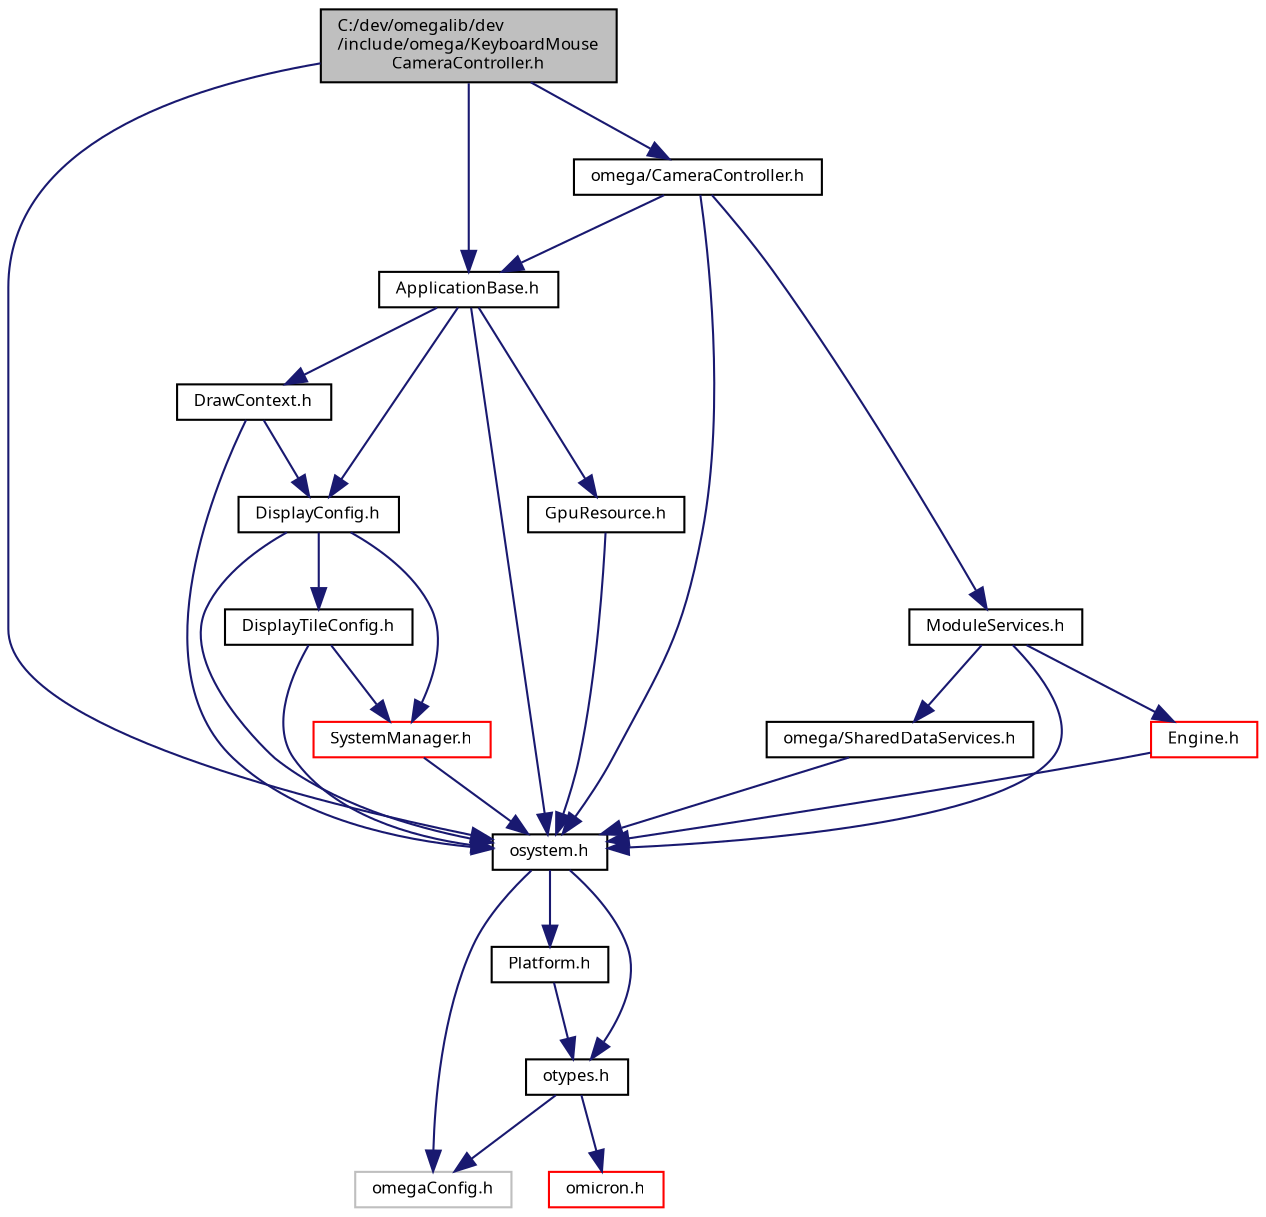 digraph "C:/dev/omegalib/dev/include/omega/KeyboardMouseCameraController.h"
{
  bgcolor="transparent";
  edge [fontname="FreeSans.ttf",fontsize="8",labelfontname="FreeSans.ttf",labelfontsize="8"];
  node [fontname="FreeSans.ttf",fontsize="8",shape=record];
  Node1 [label="C:/dev/omegalib/dev\l/include/omega/KeyboardMouse\lCameraController.h",height=0.2,width=0.4,color="black", fillcolor="grey75", style="filled", fontcolor="black"];
  Node1 -> Node2 [color="midnightblue",fontsize="8",style="solid",fontname="FreeSans.ttf"];
  Node2 [label="osystem.h",height=0.2,width=0.4,color="black",URL="$include_2omega_2osystem_8h.html"];
  Node2 -> Node3 [color="midnightblue",fontsize="8",style="solid",fontname="FreeSans.ttf"];
  Node3 [label="omegaConfig.h",height=0.2,width=0.4,color="grey75"];
  Node2 -> Node4 [color="midnightblue",fontsize="8",style="solid",fontname="FreeSans.ttf"];
  Node4 [label="otypes.h",height=0.2,width=0.4,color="black",URL="$include_2omega_2otypes_8h.html"];
  Node4 -> Node3 [color="midnightblue",fontsize="8",style="solid",fontname="FreeSans.ttf"];
  Node4 -> Node5 [color="midnightblue",fontsize="8",style="solid",fontname="FreeSans.ttf"];
  Node5 [label="omicron.h",height=0.2,width=0.4,color="red",URL="$omicron_8h.html"];
  Node2 -> Node6 [color="midnightblue",fontsize="8",style="solid",fontname="FreeSans.ttf"];
  Node6 [label="Platform.h",height=0.2,width=0.4,color="black",URL="$_platform_8h.html"];
  Node6 -> Node4 [color="midnightblue",fontsize="8",style="solid",fontname="FreeSans.ttf"];
  Node1 -> Node7 [color="midnightblue",fontsize="8",style="solid",fontname="FreeSans.ttf"];
  Node7 [label="ApplicationBase.h",height=0.2,width=0.4,color="black",URL="$_application_base_8h.html"];
  Node7 -> Node2 [color="midnightblue",fontsize="8",style="solid",fontname="FreeSans.ttf"];
  Node7 -> Node8 [color="midnightblue",fontsize="8",style="solid",fontname="FreeSans.ttf"];
  Node8 [label="DisplayConfig.h",height=0.2,width=0.4,color="black",URL="$_display_config_8h.html"];
  Node8 -> Node2 [color="midnightblue",fontsize="8",style="solid",fontname="FreeSans.ttf"];
  Node8 -> Node9 [color="midnightblue",fontsize="8",style="solid",fontname="FreeSans.ttf"];
  Node9 [label="SystemManager.h",height=0.2,width=0.4,color="red",URL="$_system_manager_8h.html"];
  Node9 -> Node2 [color="midnightblue",fontsize="8",style="solid",fontname="FreeSans.ttf"];
  Node8 -> Node10 [color="midnightblue",fontsize="8",style="solid",fontname="FreeSans.ttf"];
  Node10 [label="DisplayTileConfig.h",height=0.2,width=0.4,color="black",URL="$_display_tile_config_8h.html"];
  Node10 -> Node2 [color="midnightblue",fontsize="8",style="solid",fontname="FreeSans.ttf"];
  Node10 -> Node9 [color="midnightblue",fontsize="8",style="solid",fontname="FreeSans.ttf"];
  Node7 -> Node11 [color="midnightblue",fontsize="8",style="solid",fontname="FreeSans.ttf"];
  Node11 [label="GpuResource.h",height=0.2,width=0.4,color="black",URL="$_gpu_resource_8h.html"];
  Node11 -> Node2 [color="midnightblue",fontsize="8",style="solid",fontname="FreeSans.ttf"];
  Node7 -> Node12 [color="midnightblue",fontsize="8",style="solid",fontname="FreeSans.ttf"];
  Node12 [label="DrawContext.h",height=0.2,width=0.4,color="black",URL="$include_2omega_2_draw_context_8h.html"];
  Node12 -> Node2 [color="midnightblue",fontsize="8",style="solid",fontname="FreeSans.ttf"];
  Node12 -> Node8 [color="midnightblue",fontsize="8",style="solid",fontname="FreeSans.ttf"];
  Node1 -> Node13 [color="midnightblue",fontsize="8",style="solid",fontname="FreeSans.ttf"];
  Node13 [label="omega/CameraController.h",height=0.2,width=0.4,color="black",URL="$_camera_controller_8h.html"];
  Node13 -> Node2 [color="midnightblue",fontsize="8",style="solid",fontname="FreeSans.ttf"];
  Node13 -> Node7 [color="midnightblue",fontsize="8",style="solid",fontname="FreeSans.ttf"];
  Node13 -> Node14 [color="midnightblue",fontsize="8",style="solid",fontname="FreeSans.ttf"];
  Node14 [label="ModuleServices.h",height=0.2,width=0.4,color="black",URL="$_module_services_8h.html"];
  Node14 -> Node2 [color="midnightblue",fontsize="8",style="solid",fontname="FreeSans.ttf"];
  Node14 -> Node15 [color="midnightblue",fontsize="8",style="solid",fontname="FreeSans.ttf"];
  Node15 [label="Engine.h",height=0.2,width=0.4,color="red",URL="$_engine_8h.html"];
  Node15 -> Node2 [color="midnightblue",fontsize="8",style="solid",fontname="FreeSans.ttf"];
  Node14 -> Node16 [color="midnightblue",fontsize="8",style="solid",fontname="FreeSans.ttf"];
  Node16 [label="omega/SharedDataServices.h",height=0.2,width=0.4,color="black",URL="$_shared_data_services_8h.html"];
  Node16 -> Node2 [color="midnightblue",fontsize="8",style="solid",fontname="FreeSans.ttf"];
}
